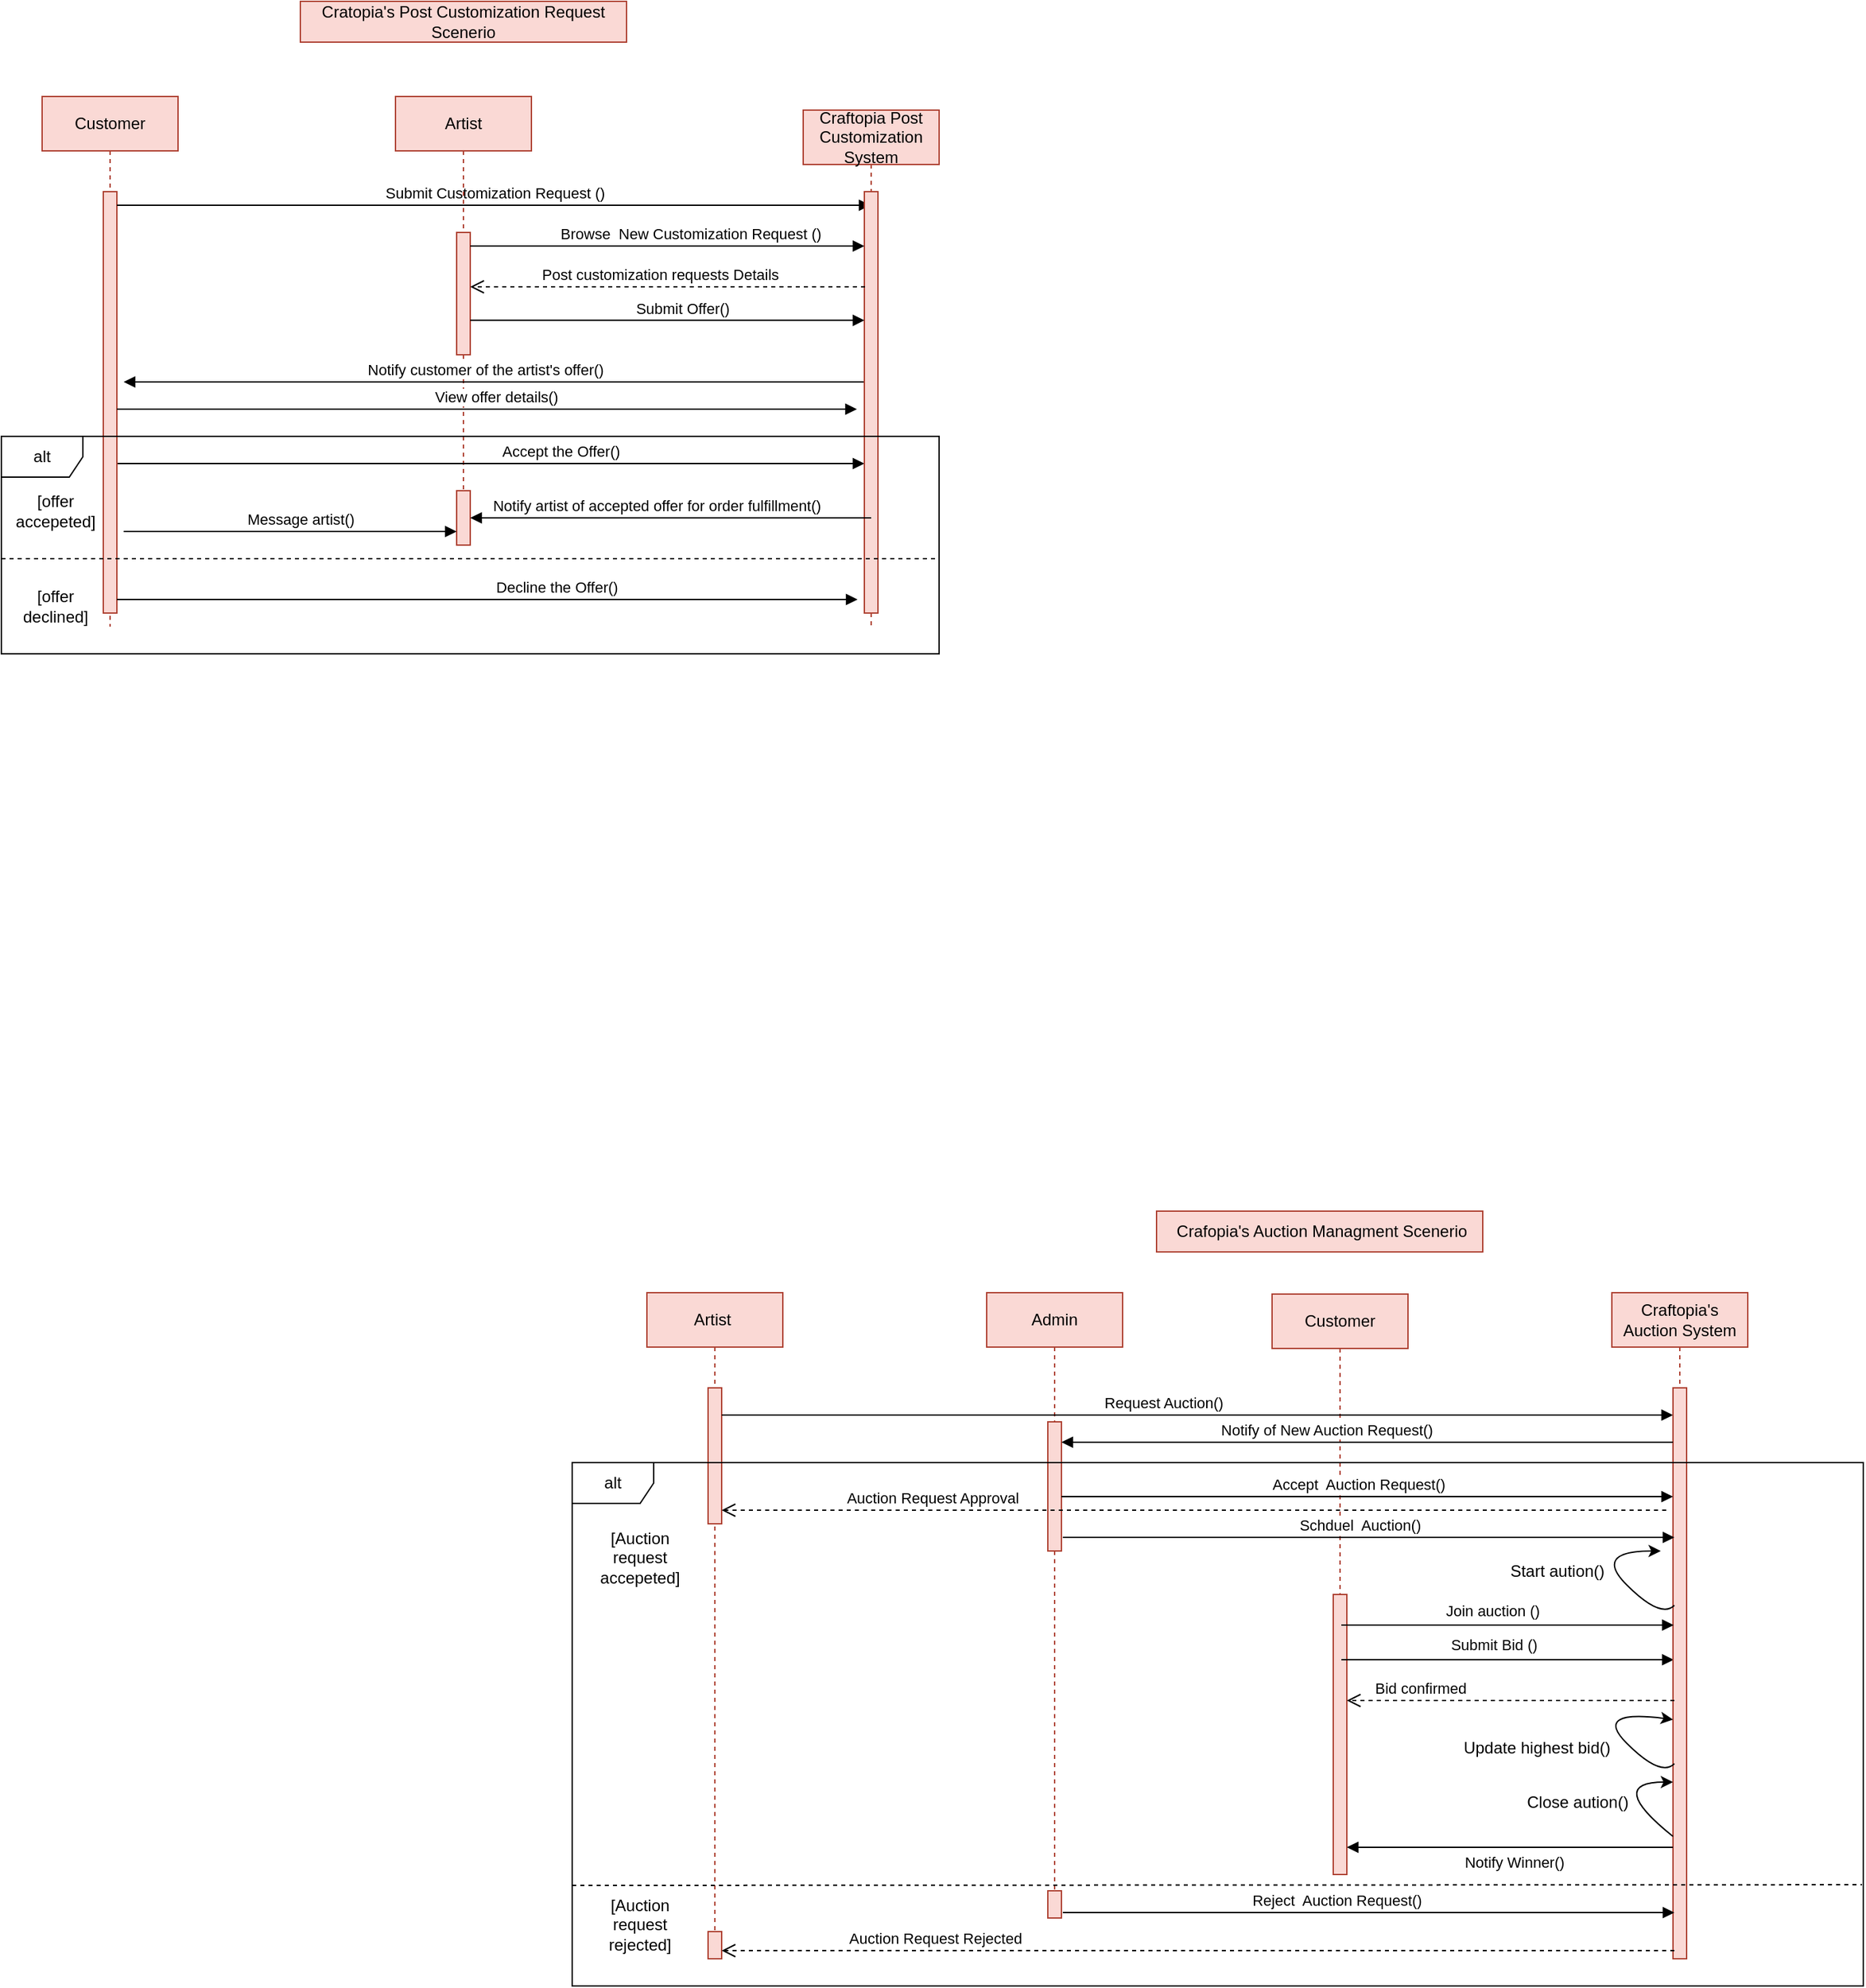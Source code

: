 <mxfile version="24.4.6" type="device">
  <diagram name="Page-1" id="V0pw2Zb20UL2xj4cE1I4">
    <mxGraphModel dx="1290" dy="1790" grid="1" gridSize="10" guides="1" tooltips="1" connect="1" arrows="1" fold="1" page="1" pageScale="1" pageWidth="827" pageHeight="1169" math="0" shadow="0">
      <root>
        <mxCell id="0" />
        <mxCell id="1" parent="0" />
        <mxCell id="ZhXPPXgodXc87nbnoY75-1" value="Customer" style="shape=umlLifeline;perimeter=lifelinePerimeter;whiteSpace=wrap;html=1;container=0;dropTarget=0;collapsible=0;recursiveResize=0;outlineConnect=0;portConstraint=eastwest;newEdgeStyle={&quot;edgeStyle&quot;:&quot;elbowEdgeStyle&quot;,&quot;elbow&quot;:&quot;vertical&quot;,&quot;curved&quot;:0,&quot;rounded&quot;:0};fillColor=#fad9d5;strokeColor=#ae4132;" parent="1" vertex="1">
          <mxGeometry x="40" y="40" width="100" height="390" as="geometry" />
        </mxCell>
        <mxCell id="ZhXPPXgodXc87nbnoY75-2" value="" style="html=1;points=[];perimeter=orthogonalPerimeter;outlineConnect=0;targetShapes=umlLifeline;portConstraint=eastwest;newEdgeStyle={&quot;edgeStyle&quot;:&quot;elbowEdgeStyle&quot;,&quot;elbow&quot;:&quot;vertical&quot;,&quot;curved&quot;:0,&quot;rounded&quot;:0};fillColor=#fad9d5;strokeColor=#ae4132;" parent="ZhXPPXgodXc87nbnoY75-1" vertex="1">
          <mxGeometry x="45" y="70" width="10" height="310" as="geometry" />
        </mxCell>
        <mxCell id="ZhXPPXgodXc87nbnoY75-3" value="Submit Customization Request ()" style="html=1;verticalAlign=bottom;endArrow=block;edgeStyle=elbowEdgeStyle;elbow=vertical;curved=0;rounded=0;" parent="1" source="ZhXPPXgodXc87nbnoY75-2" target="ZhXPPXgodXc87nbnoY75-25" edge="1">
          <mxGeometry relative="1" as="geometry">
            <mxPoint x="195" y="130" as="sourcePoint" />
            <Array as="points">
              <mxPoint x="180" y="120" />
            </Array>
          </mxGeometry>
        </mxCell>
        <mxCell id="ZhXPPXgodXc87nbnoY75-4" value="Cratopia&#39;s Post Customization Request Scenerio" style="text;html=1;align=center;verticalAlign=middle;whiteSpace=wrap;rounded=0;fillColor=#fad9d5;strokeColor=#ae4132;" parent="1" vertex="1">
          <mxGeometry x="230" y="-30" width="240" height="30" as="geometry" />
        </mxCell>
        <mxCell id="ZhXPPXgodXc87nbnoY75-5" value="Artist" style="shape=umlLifeline;perimeter=lifelinePerimeter;whiteSpace=wrap;html=1;container=0;dropTarget=0;collapsible=0;recursiveResize=0;outlineConnect=0;portConstraint=eastwest;newEdgeStyle={&quot;edgeStyle&quot;:&quot;elbowEdgeStyle&quot;,&quot;elbow&quot;:&quot;vertical&quot;,&quot;curved&quot;:0,&quot;rounded&quot;:0};fillColor=#fad9d5;strokeColor=#ae4132;" parent="1" vertex="1">
          <mxGeometry x="300" y="40" width="100" height="330" as="geometry" />
        </mxCell>
        <mxCell id="ZhXPPXgodXc87nbnoY75-6" value="" style="html=1;points=[];perimeter=orthogonalPerimeter;outlineConnect=0;targetShapes=umlLifeline;portConstraint=eastwest;newEdgeStyle={&quot;edgeStyle&quot;:&quot;elbowEdgeStyle&quot;,&quot;elbow&quot;:&quot;vertical&quot;,&quot;curved&quot;:0,&quot;rounded&quot;:0};fillColor=#fad9d5;strokeColor=#ae4132;" parent="ZhXPPXgodXc87nbnoY75-5" vertex="1">
          <mxGeometry x="45" y="100" width="10" height="90" as="geometry" />
        </mxCell>
        <mxCell id="ZhXPPXgodXc87nbnoY75-31" value="" style="html=1;points=[];perimeter=orthogonalPerimeter;outlineConnect=0;targetShapes=umlLifeline;portConstraint=eastwest;newEdgeStyle={&quot;edgeStyle&quot;:&quot;elbowEdgeStyle&quot;,&quot;elbow&quot;:&quot;vertical&quot;,&quot;curved&quot;:0,&quot;rounded&quot;:0};fillColor=#fad9d5;strokeColor=#ae4132;" parent="ZhXPPXgodXc87nbnoY75-5" vertex="1">
          <mxGeometry x="45" y="290" width="10" height="40" as="geometry" />
        </mxCell>
        <mxCell id="ZhXPPXgodXc87nbnoY75-9" value="View offer details()" style="html=1;verticalAlign=bottom;endArrow=block;edgeStyle=elbowEdgeStyle;elbow=vertical;curved=0;rounded=0;" parent="1" edge="1">
          <mxGeometry x="0.023" relative="1" as="geometry">
            <mxPoint x="95" y="270.0" as="sourcePoint" />
            <Array as="points">
              <mxPoint x="180" y="270" />
            </Array>
            <mxPoint x="639.5" y="270" as="targetPoint" />
            <mxPoint as="offset" />
          </mxGeometry>
        </mxCell>
        <mxCell id="ZhXPPXgodXc87nbnoY75-10" value="Message artist()" style="html=1;verticalAlign=bottom;endArrow=block;edgeStyle=elbowEdgeStyle;elbow=vertical;curved=0;rounded=0;" parent="1" edge="1">
          <mxGeometry x="0.061" relative="1" as="geometry">
            <mxPoint x="100" y="360" as="sourcePoint" />
            <Array as="points">
              <mxPoint x="190" y="360" />
            </Array>
            <mxPoint x="345" y="360" as="targetPoint" />
            <mxPoint as="offset" />
          </mxGeometry>
        </mxCell>
        <mxCell id="ZhXPPXgodXc87nbnoY75-11" value="Accept the Offer()&amp;nbsp;" style="html=1;verticalAlign=bottom;endArrow=block;edgeStyle=elbowEdgeStyle;elbow=vertical;curved=0;rounded=0;" parent="1" edge="1">
          <mxGeometry x="0.191" relative="1" as="geometry">
            <mxPoint x="95.5" y="310" as="sourcePoint" />
            <Array as="points">
              <mxPoint x="195.5" y="310" />
            </Array>
            <mxPoint x="645" y="310" as="targetPoint" />
            <mxPoint as="offset" />
          </mxGeometry>
        </mxCell>
        <mxCell id="ZhXPPXgodXc87nbnoY75-12" value="Artist&amp;nbsp;" style="shape=umlLifeline;perimeter=lifelinePerimeter;whiteSpace=wrap;html=1;container=0;dropTarget=0;collapsible=0;recursiveResize=0;outlineConnect=0;portConstraint=eastwest;newEdgeStyle={&quot;edgeStyle&quot;:&quot;elbowEdgeStyle&quot;,&quot;elbow&quot;:&quot;vertical&quot;,&quot;curved&quot;:0,&quot;rounded&quot;:0};fillColor=#fad9d5;strokeColor=#ae4132;" parent="1" vertex="1">
          <mxGeometry x="485" y="920" width="100" height="470" as="geometry" />
        </mxCell>
        <mxCell id="ZhXPPXgodXc87nbnoY75-14" value="&amp;nbsp;Crafopia&#39;s Auction Managment Scenerio" style="text;html=1;align=center;verticalAlign=middle;whiteSpace=wrap;rounded=0;fillColor=#fad9d5;strokeColor=#ae4132;" parent="1" vertex="1">
          <mxGeometry x="860" y="860" width="240" height="30" as="geometry" />
        </mxCell>
        <mxCell id="ZhXPPXgodXc87nbnoY75-25" value="Craftopia Post Customization System" style="shape=umlLifeline;perimeter=lifelinePerimeter;whiteSpace=wrap;html=1;container=0;dropTarget=0;collapsible=0;recursiveResize=0;outlineConnect=0;portConstraint=eastwest;newEdgeStyle={&quot;edgeStyle&quot;:&quot;elbowEdgeStyle&quot;,&quot;elbow&quot;:&quot;vertical&quot;,&quot;curved&quot;:0,&quot;rounded&quot;:0};fillColor=#fad9d5;strokeColor=#ae4132;" parent="1" vertex="1">
          <mxGeometry x="600" y="50" width="100" height="380" as="geometry" />
        </mxCell>
        <mxCell id="ZhXPPXgodXc87nbnoY75-26" value="" style="html=1;points=[];perimeter=orthogonalPerimeter;outlineConnect=0;targetShapes=umlLifeline;portConstraint=eastwest;newEdgeStyle={&quot;edgeStyle&quot;:&quot;elbowEdgeStyle&quot;,&quot;elbow&quot;:&quot;vertical&quot;,&quot;curved&quot;:0,&quot;rounded&quot;:0};fillColor=#fad9d5;strokeColor=#ae4132;" parent="ZhXPPXgodXc87nbnoY75-25" vertex="1">
          <mxGeometry x="45" y="60" width="10" height="310" as="geometry" />
        </mxCell>
        <mxCell id="ZhXPPXgodXc87nbnoY75-29" value="&amp;nbsp;Post customization requests Details" style="html=1;verticalAlign=bottom;endArrow=open;dashed=1;endSize=8;edgeStyle=elbowEdgeStyle;elbow=horizontal;curved=0;rounded=0;" parent="1" target="ZhXPPXgodXc87nbnoY75-6" edge="1">
          <mxGeometry x="0.049" relative="1" as="geometry">
            <mxPoint x="360" y="180" as="targetPoint" />
            <Array as="points">
              <mxPoint x="640.5" y="180" />
            </Array>
            <mxPoint x="645.5" y="180" as="sourcePoint" />
            <mxPoint as="offset" />
          </mxGeometry>
        </mxCell>
        <mxCell id="ZhXPPXgodXc87nbnoY75-30" value="Submit Offer()" style="html=1;verticalAlign=bottom;endArrow=block;edgeStyle=elbowEdgeStyle;elbow=vertical;curved=0;rounded=0;" parent="1" edge="1">
          <mxGeometry x="0.075" relative="1" as="geometry">
            <mxPoint x="355" y="204.64" as="sourcePoint" />
            <Array as="points">
              <mxPoint x="489.75" y="204.64" />
            </Array>
            <mxPoint x="645" y="204.64" as="targetPoint" />
            <mxPoint as="offset" />
          </mxGeometry>
        </mxCell>
        <mxCell id="zpv97-H2XaEhjDYaw_ze-1" value="alt" style="shape=umlFrame;whiteSpace=wrap;html=1;pointerEvents=0;" parent="1" vertex="1">
          <mxGeometry x="10" y="290" width="690" height="160" as="geometry" />
        </mxCell>
        <mxCell id="zpv97-H2XaEhjDYaw_ze-2" value="" style="html=1;points=[];perimeter=orthogonalPerimeter;outlineConnect=0;targetShapes=umlLifeline;portConstraint=eastwest;newEdgeStyle={&quot;edgeStyle&quot;:&quot;elbowEdgeStyle&quot;,&quot;elbow&quot;:&quot;vertical&quot;,&quot;curved&quot;:0,&quot;rounded&quot;:0};fillColor=#fad9d5;strokeColor=#ae4132;" parent="1" vertex="1">
          <mxGeometry x="530" y="990" width="10" height="100" as="geometry" />
        </mxCell>
        <mxCell id="zpv97-H2XaEhjDYaw_ze-3" value="Admin" style="shape=umlLifeline;perimeter=lifelinePerimeter;whiteSpace=wrap;html=1;container=0;dropTarget=0;collapsible=0;recursiveResize=0;outlineConnect=0;portConstraint=eastwest;newEdgeStyle={&quot;edgeStyle&quot;:&quot;elbowEdgeStyle&quot;,&quot;elbow&quot;:&quot;vertical&quot;,&quot;curved&quot;:0,&quot;rounded&quot;:0};fillColor=#fad9d5;strokeColor=#ae4132;" parent="1" vertex="1">
          <mxGeometry x="735" y="920" width="100" height="440" as="geometry" />
        </mxCell>
        <mxCell id="zpv97-H2XaEhjDYaw_ze-4" value="" style="html=1;points=[];perimeter=orthogonalPerimeter;outlineConnect=0;targetShapes=umlLifeline;portConstraint=eastwest;newEdgeStyle={&quot;edgeStyle&quot;:&quot;elbowEdgeStyle&quot;,&quot;elbow&quot;:&quot;vertical&quot;,&quot;curved&quot;:0,&quot;rounded&quot;:0};fillColor=#fad9d5;strokeColor=#ae4132;" parent="zpv97-H2XaEhjDYaw_ze-3" vertex="1">
          <mxGeometry x="45" y="95" width="10" height="95" as="geometry" />
        </mxCell>
        <mxCell id="zpv97-H2XaEhjDYaw_ze-5" value="Customer" style="shape=umlLifeline;perimeter=lifelinePerimeter;whiteSpace=wrap;html=1;container=0;dropTarget=0;collapsible=0;recursiveResize=0;outlineConnect=0;portConstraint=eastwest;newEdgeStyle={&quot;edgeStyle&quot;:&quot;elbowEdgeStyle&quot;,&quot;elbow&quot;:&quot;vertical&quot;,&quot;curved&quot;:0,&quot;rounded&quot;:0};fillColor=#fad9d5;strokeColor=#ae4132;" parent="1" vertex="1">
          <mxGeometry x="945" y="921" width="100" height="429" as="geometry" />
        </mxCell>
        <mxCell id="zpv97-H2XaEhjDYaw_ze-6" value="" style="html=1;points=[];perimeter=orthogonalPerimeter;outlineConnect=0;targetShapes=umlLifeline;portConstraint=eastwest;newEdgeStyle={&quot;edgeStyle&quot;:&quot;elbowEdgeStyle&quot;,&quot;elbow&quot;:&quot;vertical&quot;,&quot;curved&quot;:0,&quot;rounded&quot;:0};fillColor=#fad9d5;strokeColor=#ae4132;" parent="zpv97-H2XaEhjDYaw_ze-5" vertex="1">
          <mxGeometry x="45" y="221" width="10" height="206" as="geometry" />
        </mxCell>
        <mxCell id="zpv97-H2XaEhjDYaw_ze-7" value="Request Auction()" style="html=1;verticalAlign=bottom;endArrow=block;edgeStyle=elbowEdgeStyle;elbow=vertical;curved=0;rounded=0;" parent="1" source="zpv97-H2XaEhjDYaw_ze-2" target="zpv97-H2XaEhjDYaw_ze-14" edge="1">
          <mxGeometry x="-0.074" relative="1" as="geometry">
            <mxPoint x="545" y="1010" as="sourcePoint" />
            <Array as="points">
              <mxPoint x="645" y="1010" />
              <mxPoint x="735" y="1020" />
            </Array>
            <mxPoint x="705" y="1010" as="targetPoint" />
            <mxPoint x="1" as="offset" />
          </mxGeometry>
        </mxCell>
        <mxCell id="zpv97-H2XaEhjDYaw_ze-9" value="Submit Bid ()" style="html=1;verticalAlign=bottom;endArrow=block;edgeStyle=elbowEdgeStyle;elbow=vertical;curved=0;rounded=0;" parent="1" edge="1">
          <mxGeometry x="-0.097" y="3" relative="1" as="geometry">
            <mxPoint x="996" y="1190" as="sourcePoint" />
            <Array as="points" />
            <mxPoint x="1240.5" y="1190" as="targetPoint" />
            <mxPoint x="1" y="1" as="offset" />
          </mxGeometry>
        </mxCell>
        <mxCell id="zpv97-H2XaEhjDYaw_ze-11" value="" style="html=1;points=[];perimeter=orthogonalPerimeter;outlineConnect=0;targetShapes=umlLifeline;portConstraint=eastwest;newEdgeStyle={&quot;edgeStyle&quot;:&quot;elbowEdgeStyle&quot;,&quot;elbow&quot;:&quot;vertical&quot;,&quot;curved&quot;:0,&quot;rounded&quot;:0};fillColor=#fad9d5;strokeColor=#ae4132;" parent="1" vertex="1">
          <mxGeometry x="780" y="1360" width="10" height="20" as="geometry" />
        </mxCell>
        <mxCell id="zpv97-H2XaEhjDYaw_ze-13" value="Craftopia&#39;s Auction System" style="shape=umlLifeline;perimeter=lifelinePerimeter;whiteSpace=wrap;html=1;container=0;dropTarget=0;collapsible=0;recursiveResize=0;outlineConnect=0;portConstraint=eastwest;newEdgeStyle={&quot;edgeStyle&quot;:&quot;elbowEdgeStyle&quot;,&quot;elbow&quot;:&quot;vertical&quot;,&quot;curved&quot;:0,&quot;rounded&quot;:0};fillColor=#fad9d5;strokeColor=#ae4132;" parent="1" vertex="1">
          <mxGeometry x="1195" y="920" width="100" height="490" as="geometry" />
        </mxCell>
        <mxCell id="zpv97-H2XaEhjDYaw_ze-14" value="" style="html=1;points=[];perimeter=orthogonalPerimeter;outlineConnect=0;targetShapes=umlLifeline;portConstraint=eastwest;newEdgeStyle={&quot;edgeStyle&quot;:&quot;elbowEdgeStyle&quot;,&quot;elbow&quot;:&quot;vertical&quot;,&quot;curved&quot;:0,&quot;rounded&quot;:0};fillColor=#fad9d5;strokeColor=#ae4132;" parent="zpv97-H2XaEhjDYaw_ze-13" vertex="1">
          <mxGeometry x="45" y="70" width="10" height="420" as="geometry" />
        </mxCell>
        <mxCell id="zpv97-H2XaEhjDYaw_ze-15" value="Notify of New Auction Request()" style="html=1;verticalAlign=bottom;endArrow=block;edgeStyle=elbowEdgeStyle;elbow=vertical;curved=0;rounded=0;" parent="1" edge="1">
          <mxGeometry x="0.133" relative="1" as="geometry">
            <mxPoint x="1240" y="1030" as="sourcePoint" />
            <Array as="points">
              <mxPoint x="1150" y="1030" />
              <mxPoint x="1060" y="1020" />
            </Array>
            <mxPoint x="790.0" y="1030" as="targetPoint" />
            <mxPoint as="offset" />
          </mxGeometry>
        </mxCell>
        <mxCell id="zpv97-H2XaEhjDYaw_ze-18" value="Accept&amp;nbsp; Auction Request()&amp;nbsp;" style="html=1;verticalAlign=bottom;endArrow=block;edgeStyle=elbowEdgeStyle;elbow=vertical;curved=0;rounded=0;" parent="1" edge="1">
          <mxGeometry x="-0.022" relative="1" as="geometry">
            <mxPoint x="790.0" y="1070" as="sourcePoint" />
            <Array as="points">
              <mxPoint x="795" y="1070" />
            </Array>
            <mxPoint x="1240" y="1070" as="targetPoint" />
            <mxPoint as="offset" />
          </mxGeometry>
        </mxCell>
        <mxCell id="zpv97-H2XaEhjDYaw_ze-20" value="" style="html=1;points=[];perimeter=orthogonalPerimeter;outlineConnect=0;targetShapes=umlLifeline;portConstraint=eastwest;newEdgeStyle={&quot;edgeStyle&quot;:&quot;elbowEdgeStyle&quot;,&quot;elbow&quot;:&quot;vertical&quot;,&quot;curved&quot;:0,&quot;rounded&quot;:0};fillColor=#fad9d5;strokeColor=#ae4132;" parent="1" vertex="1">
          <mxGeometry x="530" y="1390" width="10" height="20" as="geometry" />
        </mxCell>
        <mxCell id="zpv97-H2XaEhjDYaw_ze-21" value="Notify Winner()" style="html=1;verticalAlign=bottom;endArrow=block;edgeStyle=elbowEdgeStyle;elbow=vertical;curved=0;rounded=0;" parent="1" edge="1">
          <mxGeometry x="-0.02" y="20" relative="1" as="geometry">
            <mxPoint x="1240" y="1328" as="sourcePoint" />
            <Array as="points">
              <mxPoint x="1135" y="1328" />
            </Array>
            <mxPoint x="1000" y="1328" as="targetPoint" />
            <mxPoint as="offset" />
          </mxGeometry>
        </mxCell>
        <mxCell id="zpv97-H2XaEhjDYaw_ze-22" value="Auction Request Approval" style="html=1;verticalAlign=bottom;endArrow=open;dashed=1;endSize=8;edgeStyle=elbowEdgeStyle;elbow=horizontal;curved=0;rounded=0;" parent="1" target="zpv97-H2XaEhjDYaw_ze-2" edge="1">
          <mxGeometry x="0.554" relative="1" as="geometry">
            <mxPoint x="790" y="1080" as="targetPoint" />
            <Array as="points">
              <mxPoint x="895" y="1080" />
            </Array>
            <mxPoint x="1235" y="1080" as="sourcePoint" />
            <mxPoint as="offset" />
          </mxGeometry>
        </mxCell>
        <mxCell id="zpv97-H2XaEhjDYaw_ze-23" value="" style="endArrow=none;dashed=1;html=1;rounded=0;entryX=0.998;entryY=0.579;entryDx=0;entryDy=0;entryPerimeter=0;exitX=0;exitY=0.625;exitDx=0;exitDy=0;exitPerimeter=0;" parent="1" edge="1">
          <mxGeometry width="50" height="50" relative="1" as="geometry">
            <mxPoint x="10" y="380" as="sourcePoint" />
            <mxPoint x="700.0" y="380.0" as="targetPoint" />
          </mxGeometry>
        </mxCell>
        <mxCell id="zpv97-H2XaEhjDYaw_ze-24" value="Decline the Offer()&amp;nbsp;" style="html=1;verticalAlign=bottom;endArrow=block;edgeStyle=elbowEdgeStyle;elbow=vertical;curved=0;rounded=0;" parent="1" edge="1">
          <mxGeometry x="0.191" relative="1" as="geometry">
            <mxPoint x="95" y="410" as="sourcePoint" />
            <Array as="points">
              <mxPoint x="180" y="410" />
            </Array>
            <mxPoint x="640" y="410" as="targetPoint" />
            <mxPoint as="offset" />
          </mxGeometry>
        </mxCell>
        <mxCell id="zpv97-H2XaEhjDYaw_ze-25" value="[offer accepeted]" style="text;html=1;align=center;verticalAlign=middle;whiteSpace=wrap;rounded=0;" parent="1" vertex="1">
          <mxGeometry x="20" y="330" width="60" height="30" as="geometry" />
        </mxCell>
        <mxCell id="zpv97-H2XaEhjDYaw_ze-26" value="[offer declined]" style="text;html=1;align=center;verticalAlign=middle;whiteSpace=wrap;rounded=0;" parent="1" vertex="1">
          <mxGeometry x="20" y="400" width="60" height="30" as="geometry" />
        </mxCell>
        <mxCell id="zpv97-H2XaEhjDYaw_ze-27" value="alt" style="shape=umlFrame;whiteSpace=wrap;html=1;pointerEvents=0;" parent="1" vertex="1">
          <mxGeometry x="430" y="1045" width="950" height="385" as="geometry" />
        </mxCell>
        <mxCell id="zpv97-H2XaEhjDYaw_ze-28" value="" style="endArrow=none;dashed=1;html=1;rounded=0;entryX=0.999;entryY=0.791;entryDx=0;entryDy=0;entryPerimeter=0;" parent="1" edge="1">
          <mxGeometry width="50" height="50" relative="1" as="geometry">
            <mxPoint x="430" y="1356" as="sourcePoint" />
            <mxPoint x="1379.05" y="1355.535" as="targetPoint" />
          </mxGeometry>
        </mxCell>
        <mxCell id="zpv97-H2XaEhjDYaw_ze-29" value="[Auction request accepeted]" style="text;html=1;align=center;verticalAlign=middle;whiteSpace=wrap;rounded=0;" parent="1" vertex="1">
          <mxGeometry x="450" y="1100" width="60" height="30" as="geometry" />
        </mxCell>
        <mxCell id="zpv97-H2XaEhjDYaw_ze-30" value="[Auction request rejected]" style="text;html=1;align=center;verticalAlign=middle;whiteSpace=wrap;rounded=0;" parent="1" vertex="1">
          <mxGeometry x="450" y="1370" width="60" height="30" as="geometry" />
        </mxCell>
        <mxCell id="zpv97-H2XaEhjDYaw_ze-31" value="Reject&amp;nbsp; Auction Request()&amp;nbsp;" style="html=1;verticalAlign=bottom;endArrow=block;edgeStyle=elbowEdgeStyle;elbow=vertical;curved=0;rounded=0;" parent="1" edge="1">
          <mxGeometry x="-0.098" relative="1" as="geometry">
            <mxPoint x="791" y="1376" as="sourcePoint" />
            <Array as="points">
              <mxPoint x="796" y="1376" />
            </Array>
            <mxPoint x="1241" y="1376" as="targetPoint" />
            <mxPoint as="offset" />
          </mxGeometry>
        </mxCell>
        <mxCell id="zpv97-H2XaEhjDYaw_ze-32" value="Auction Request Rejected" style="html=1;verticalAlign=bottom;endArrow=open;dashed=1;endSize=8;edgeStyle=elbowEdgeStyle;elbow=horizontal;curved=0;rounded=0;" parent="1" edge="1">
          <mxGeometry x="0.554" relative="1" as="geometry">
            <mxPoint x="540" y="1404" as="targetPoint" />
            <Array as="points">
              <mxPoint x="901" y="1404.05" />
            </Array>
            <mxPoint x="1241" y="1404.05" as="sourcePoint" />
            <mxPoint as="offset" />
          </mxGeometry>
        </mxCell>
        <mxCell id="zpv97-H2XaEhjDYaw_ze-34" value="" style="curved=1;endArrow=classic;html=1;rounded=0;" parent="1" edge="1">
          <mxGeometry width="50" height="50" relative="1" as="geometry">
            <mxPoint x="1240" y="1320" as="sourcePoint" />
            <mxPoint x="1240" y="1280" as="targetPoint" />
            <Array as="points">
              <mxPoint x="1190" y="1280" />
            </Array>
          </mxGeometry>
        </mxCell>
        <mxCell id="zpv97-H2XaEhjDYaw_ze-35" value="Close aution()" style="text;html=1;align=center;verticalAlign=middle;whiteSpace=wrap;rounded=0;" parent="1" vertex="1">
          <mxGeometry x="1130" y="1280" width="80" height="30" as="geometry" />
        </mxCell>
        <mxCell id="zpv97-H2XaEhjDYaw_ze-37" value="Schduel&amp;nbsp; Auction()&amp;nbsp;" style="html=1;verticalAlign=bottom;endArrow=block;edgeStyle=elbowEdgeStyle;elbow=vertical;curved=0;rounded=0;" parent="1" edge="1">
          <mxGeometry x="-0.022" relative="1" as="geometry">
            <mxPoint x="791.0" y="1100" as="sourcePoint" />
            <Array as="points">
              <mxPoint x="796" y="1100" />
            </Array>
            <mxPoint x="1241" y="1100" as="targetPoint" />
            <mxPoint as="offset" />
          </mxGeometry>
        </mxCell>
        <mxCell id="zpv97-H2XaEhjDYaw_ze-38" value="Join auction ()" style="html=1;verticalAlign=bottom;endArrow=block;edgeStyle=elbowEdgeStyle;elbow=vertical;curved=0;rounded=0;" parent="1" edge="1">
          <mxGeometry x="-0.097" y="3" relative="1" as="geometry">
            <mxPoint x="996" y="1164.52" as="sourcePoint" />
            <Array as="points" />
            <mxPoint x="1240.5" y="1164.52" as="targetPoint" />
            <mxPoint x="1" y="1" as="offset" />
          </mxGeometry>
        </mxCell>
        <mxCell id="zpv97-H2XaEhjDYaw_ze-39" value="" style="curved=1;endArrow=classic;html=1;rounded=0;" parent="1" edge="1">
          <mxGeometry width="50" height="50" relative="1" as="geometry">
            <mxPoint x="1241" y="1150" as="sourcePoint" />
            <mxPoint x="1231" y="1110" as="targetPoint" />
            <Array as="points">
              <mxPoint x="1231" y="1160" />
              <mxPoint x="1181" y="1110" />
            </Array>
          </mxGeometry>
        </mxCell>
        <mxCell id="zpv97-H2XaEhjDYaw_ze-40" value="Start aution()" style="text;html=1;align=center;verticalAlign=middle;whiteSpace=wrap;rounded=0;" parent="1" vertex="1">
          <mxGeometry x="1115" y="1110" width="80" height="30" as="geometry" />
        </mxCell>
        <mxCell id="zpv97-H2XaEhjDYaw_ze-42" value="" style="curved=1;endArrow=classic;html=1;rounded=0;" parent="1" edge="1">
          <mxGeometry width="50" height="50" relative="1" as="geometry">
            <mxPoint x="1241" y="1266.5" as="sourcePoint" />
            <mxPoint x="1240" y="1234" as="targetPoint" />
            <Array as="points">
              <mxPoint x="1231" y="1276.5" />
              <mxPoint x="1181" y="1226.5" />
            </Array>
          </mxGeometry>
        </mxCell>
        <mxCell id="zpv97-H2XaEhjDYaw_ze-43" value="Update highest bid()" style="text;html=1;align=center;verticalAlign=middle;whiteSpace=wrap;rounded=0;" parent="1" vertex="1">
          <mxGeometry x="1080" y="1240" width="120" height="30" as="geometry" />
        </mxCell>
        <mxCell id="zpv97-H2XaEhjDYaw_ze-44" value="Bid confirmed" style="html=1;verticalAlign=bottom;endArrow=open;dashed=1;endSize=8;edgeStyle=elbowEdgeStyle;elbow=horizontal;curved=0;rounded=0;" parent="1" edge="1">
          <mxGeometry x="0.554" relative="1" as="geometry">
            <mxPoint x="1000" y="1220" as="targetPoint" />
            <Array as="points">
              <mxPoint x="1028" y="1220" />
            </Array>
            <mxPoint x="1241" y="1220" as="sourcePoint" />
            <mxPoint as="offset" />
          </mxGeometry>
        </mxCell>
        <mxCell id="ZhXPPXgodXc87nbnoY75-27" value="Browse&amp;nbsp; New Customization Request ()" style="html=1;verticalAlign=bottom;endArrow=block;edgeStyle=elbowEdgeStyle;elbow=vertical;curved=0;rounded=0;" parent="1" source="ZhXPPXgodXc87nbnoY75-6" target="ZhXPPXgodXc87nbnoY75-26" edge="1">
          <mxGeometry x="0.117" relative="1" as="geometry">
            <mxPoint x="360" y="150" as="sourcePoint" />
            <Array as="points">
              <mxPoint x="630" y="150" />
            </Array>
            <mxPoint x="780.5" y="160" as="targetPoint" />
            <mxPoint as="offset" />
          </mxGeometry>
        </mxCell>
        <mxCell id="qPt5Wxt3EMSxar55PLhZ-1" value="Notify customer of the artist&#39;s offer()" style="html=1;verticalAlign=bottom;endArrow=block;edgeStyle=elbowEdgeStyle;elbow=vertical;curved=0;rounded=0;" edge="1" parent="1">
          <mxGeometry x="0.023" relative="1" as="geometry">
            <mxPoint x="644.5" y="250" as="sourcePoint" />
            <Array as="points">
              <mxPoint x="185" y="250" />
            </Array>
            <mxPoint x="100" y="250" as="targetPoint" />
            <mxPoint as="offset" />
          </mxGeometry>
        </mxCell>
        <mxCell id="qPt5Wxt3EMSxar55PLhZ-2" value="Notify artist of accepted offer for order fulfillment()" style="html=1;verticalAlign=bottom;endArrow=block;edgeStyle=elbowEdgeStyle;elbow=vertical;curved=0;rounded=0;" edge="1" parent="1" target="ZhXPPXgodXc87nbnoY75-31">
          <mxGeometry x="0.075" relative="1" as="geometry">
            <mxPoint x="650" y="350" as="sourcePoint" />
            <Array as="points">
              <mxPoint x="494.75" y="350" />
            </Array>
            <mxPoint x="360" y="350" as="targetPoint" />
            <mxPoint as="offset" />
          </mxGeometry>
        </mxCell>
      </root>
    </mxGraphModel>
  </diagram>
</mxfile>
